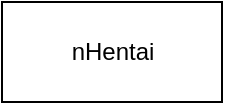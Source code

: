 <mxfile>
    <diagram id="nJBivRAqX06e4tphOd3R" name="ページ1">
        <mxGraphModel dx="535" dy="442" grid="1" gridSize="10" guides="1" tooltips="1" connect="1" arrows="1" fold="1" page="1" pageScale="1" pageWidth="827" pageHeight="1169" math="0" shadow="0">
            <root>
                <mxCell id="0"/>
                <mxCell id="1" parent="0"/>
                <mxCell id="2" value="nHentai" style="html=1;" vertex="1" parent="1">
                    <mxGeometry x="230" y="50" width="110" height="50" as="geometry"/>
                </mxCell>
            </root>
        </mxGraphModel>
    </diagram>
</mxfile>